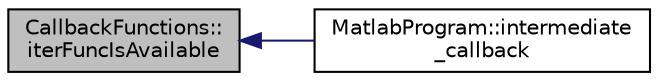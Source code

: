 digraph "CallbackFunctions::iterFuncIsAvailable"
{
  edge [fontname="Helvetica",fontsize="10",labelfontname="Helvetica",labelfontsize="10"];
  node [fontname="Helvetica",fontsize="10",shape=record];
  rankdir="LR";
  Node246 [label="CallbackFunctions::\literFuncIsAvailable",height=0.2,width=0.4,color="black", fillcolor="grey75", style="filled", fontcolor="black"];
  Node246 -> Node247 [dir="back",color="midnightblue",fontsize="10",style="solid",fontname="Helvetica"];
  Node247 [label="MatlabProgram::intermediate\l_callback",height=0.2,width=0.4,color="black", fillcolor="white", style="filled",URL="$da/da5/class_matlab_program.html#a7b27f2597e5ad78f5d2ee23a0828d009"];
}
